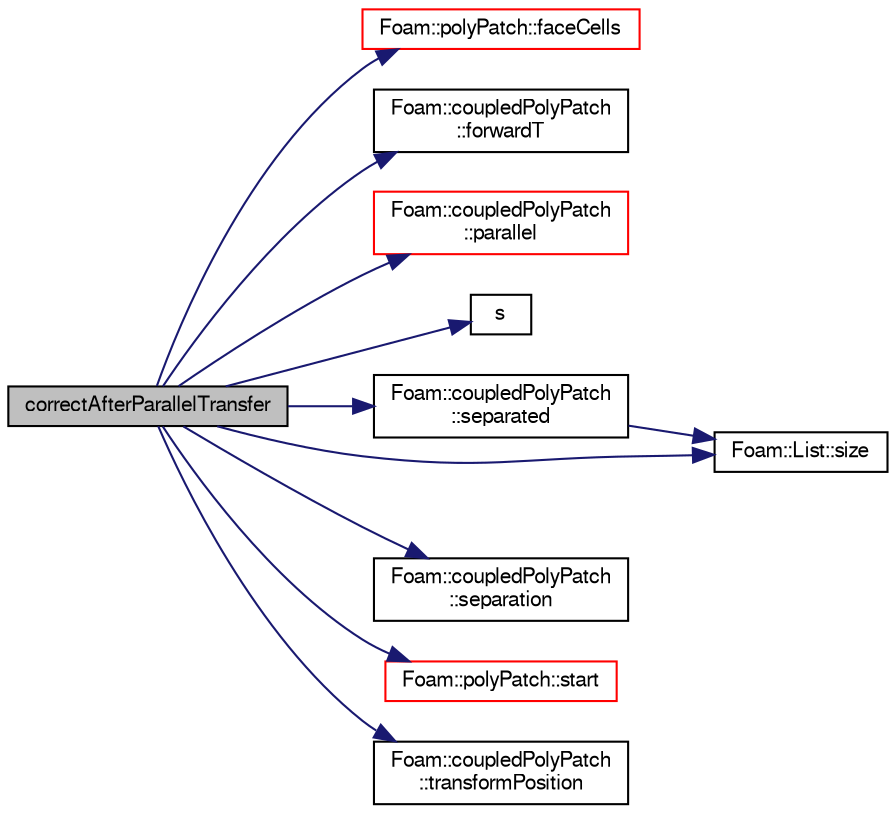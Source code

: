 digraph "correctAfterParallelTransfer"
{
  bgcolor="transparent";
  edge [fontname="FreeSans",fontsize="10",labelfontname="FreeSans",labelfontsize="10"];
  node [fontname="FreeSans",fontsize="10",shape=record];
  rankdir="LR";
  Node4411 [label="correctAfterParallelTransfer",height=0.2,width=0.4,color="black", fillcolor="grey75", style="filled", fontcolor="black"];
  Node4411 -> Node4412 [color="midnightblue",fontsize="10",style="solid",fontname="FreeSans"];
  Node4412 [label="Foam::polyPatch::faceCells",height=0.2,width=0.4,color="red",URL="$a27478.html#afbfac825732ef2770fff4261b4e930e9",tooltip="Return face-cell addressing. "];
  Node4411 -> Node4415 [color="midnightblue",fontsize="10",style="solid",fontname="FreeSans"];
  Node4415 [label="Foam::coupledPolyPatch\l::forwardT",height=0.2,width=0.4,color="black",URL="$a27426.html#ae135c648b81be5732b7634127e41608d",tooltip="Return face transformation tensor. "];
  Node4411 -> Node4416 [color="midnightblue",fontsize="10",style="solid",fontname="FreeSans"];
  Node4416 [label="Foam::coupledPolyPatch\l::parallel",height=0.2,width=0.4,color="red",URL="$a27426.html#a6f2ad23016ecf05385032d2ea2fea27d",tooltip="Are the cyclic planes parallel. "];
  Node4411 -> Node4418 [color="midnightblue",fontsize="10",style="solid",fontname="FreeSans"];
  Node4418 [label="s",height=0.2,width=0.4,color="black",URL="$a18905.html#abb9c4233033fad2ad0206cd4adad3b9f"];
  Node4411 -> Node4419 [color="midnightblue",fontsize="10",style="solid",fontname="FreeSans"];
  Node4419 [label="Foam::coupledPolyPatch\l::separated",height=0.2,width=0.4,color="black",URL="$a27426.html#a6b412b0f0250badc8106cec72d6b875c",tooltip="Are the planes separated. "];
  Node4419 -> Node4420 [color="midnightblue",fontsize="10",style="solid",fontname="FreeSans"];
  Node4420 [label="Foam::List::size",height=0.2,width=0.4,color="black",URL="$a25694.html#a8a5f6fa29bd4b500caf186f60245b384",tooltip="Override size to be inconsistent with allocated storage. "];
  Node4411 -> Node4421 [color="midnightblue",fontsize="10",style="solid",fontname="FreeSans"];
  Node4421 [label="Foam::coupledPolyPatch\l::separation",height=0.2,width=0.4,color="black",URL="$a27426.html#aa19aef17b000bba8d3a1b010b34af485",tooltip="If the planes are separated the separation vector. "];
  Node4411 -> Node4420 [color="midnightblue",fontsize="10",style="solid",fontname="FreeSans"];
  Node4411 -> Node4422 [color="midnightblue",fontsize="10",style="solid",fontname="FreeSans"];
  Node4422 [label="Foam::polyPatch::start",height=0.2,width=0.4,color="red",URL="$a27478.html#a6bfd3e3abb11e98bdb4b98671cec1234",tooltip="Return start label of this patch in the polyMesh face list. "];
  Node4411 -> Node4428 [color="midnightblue",fontsize="10",style="solid",fontname="FreeSans"];
  Node4428 [label="Foam::coupledPolyPatch\l::transformPosition",height=0.2,width=0.4,color="black",URL="$a27426.html#ae6bb2311dc8e8a40d173da6b765014b8",tooltip="Transform a patch-based position from other side to this side. "];
}

